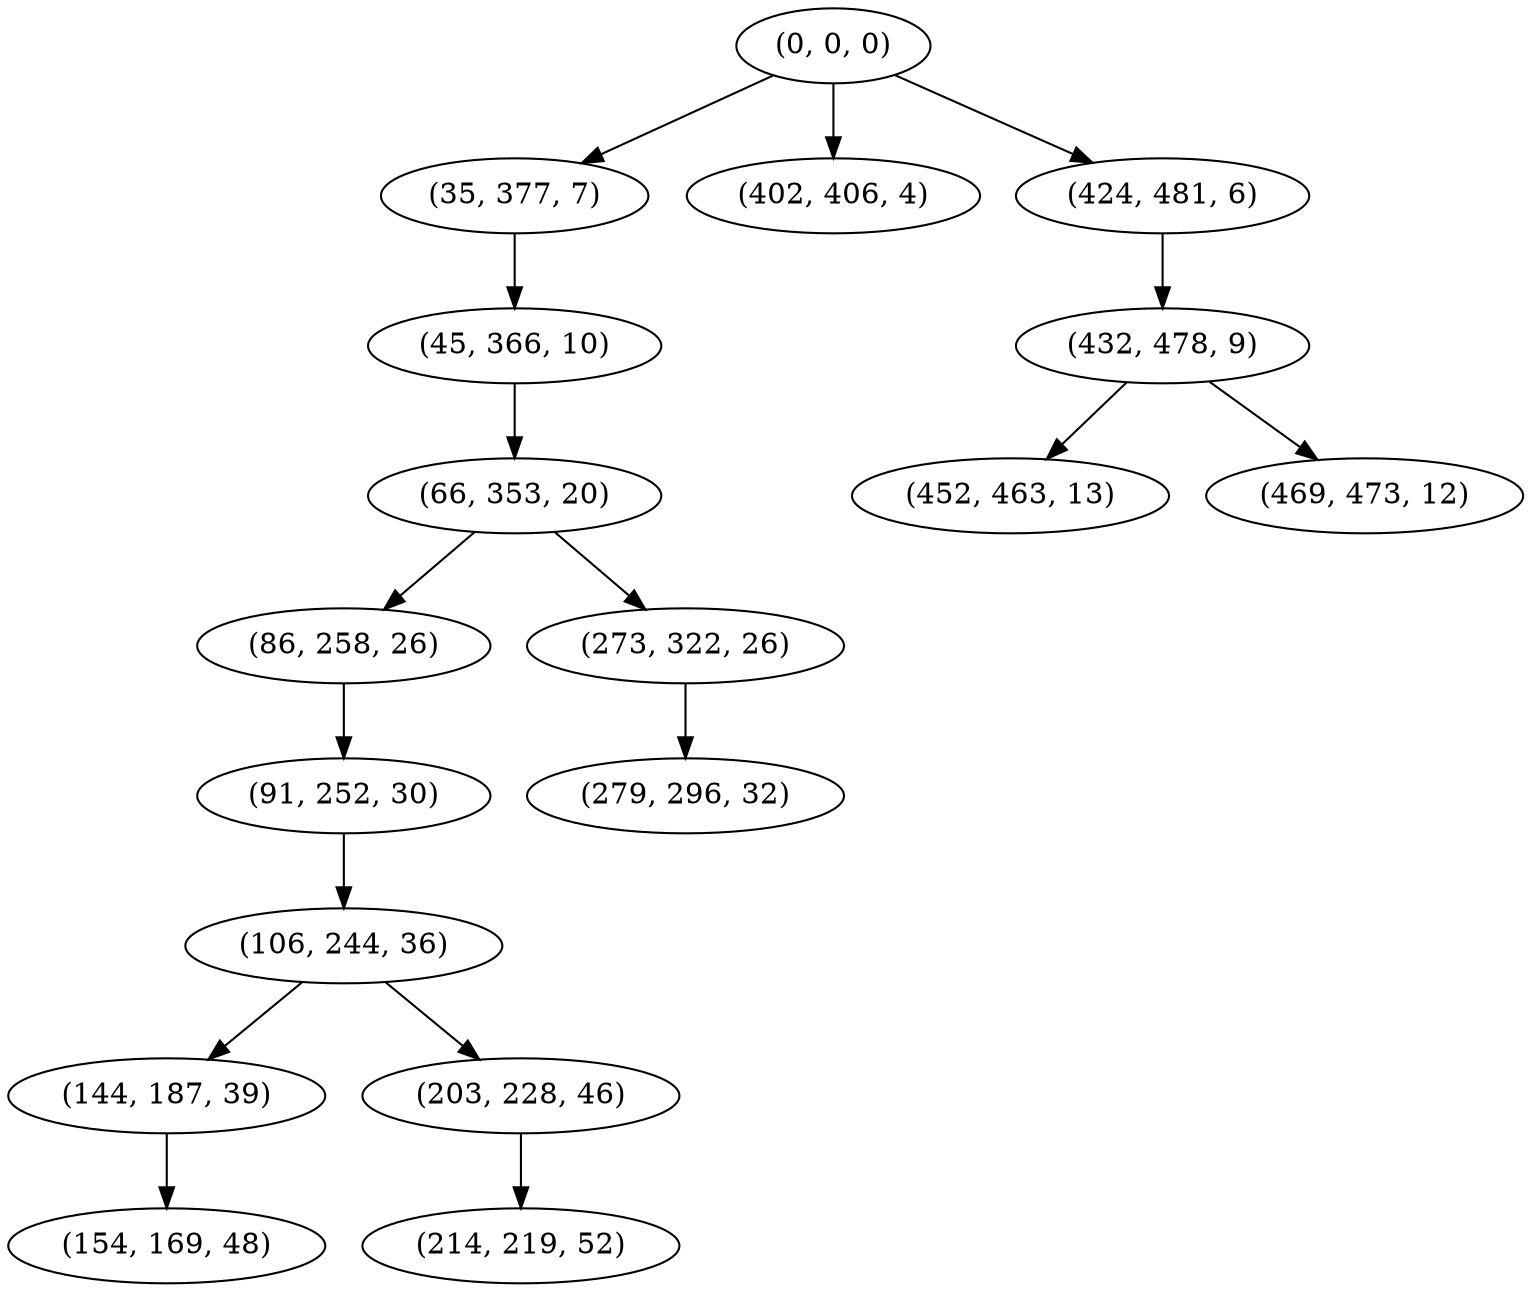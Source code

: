 digraph tree {
    "(0, 0, 0)";
    "(35, 377, 7)";
    "(45, 366, 10)";
    "(66, 353, 20)";
    "(86, 258, 26)";
    "(91, 252, 30)";
    "(106, 244, 36)";
    "(144, 187, 39)";
    "(154, 169, 48)";
    "(203, 228, 46)";
    "(214, 219, 52)";
    "(273, 322, 26)";
    "(279, 296, 32)";
    "(402, 406, 4)";
    "(424, 481, 6)";
    "(432, 478, 9)";
    "(452, 463, 13)";
    "(469, 473, 12)";
    "(0, 0, 0)" -> "(35, 377, 7)";
    "(0, 0, 0)" -> "(402, 406, 4)";
    "(0, 0, 0)" -> "(424, 481, 6)";
    "(35, 377, 7)" -> "(45, 366, 10)";
    "(45, 366, 10)" -> "(66, 353, 20)";
    "(66, 353, 20)" -> "(86, 258, 26)";
    "(66, 353, 20)" -> "(273, 322, 26)";
    "(86, 258, 26)" -> "(91, 252, 30)";
    "(91, 252, 30)" -> "(106, 244, 36)";
    "(106, 244, 36)" -> "(144, 187, 39)";
    "(106, 244, 36)" -> "(203, 228, 46)";
    "(144, 187, 39)" -> "(154, 169, 48)";
    "(203, 228, 46)" -> "(214, 219, 52)";
    "(273, 322, 26)" -> "(279, 296, 32)";
    "(424, 481, 6)" -> "(432, 478, 9)";
    "(432, 478, 9)" -> "(452, 463, 13)";
    "(432, 478, 9)" -> "(469, 473, 12)";
}
